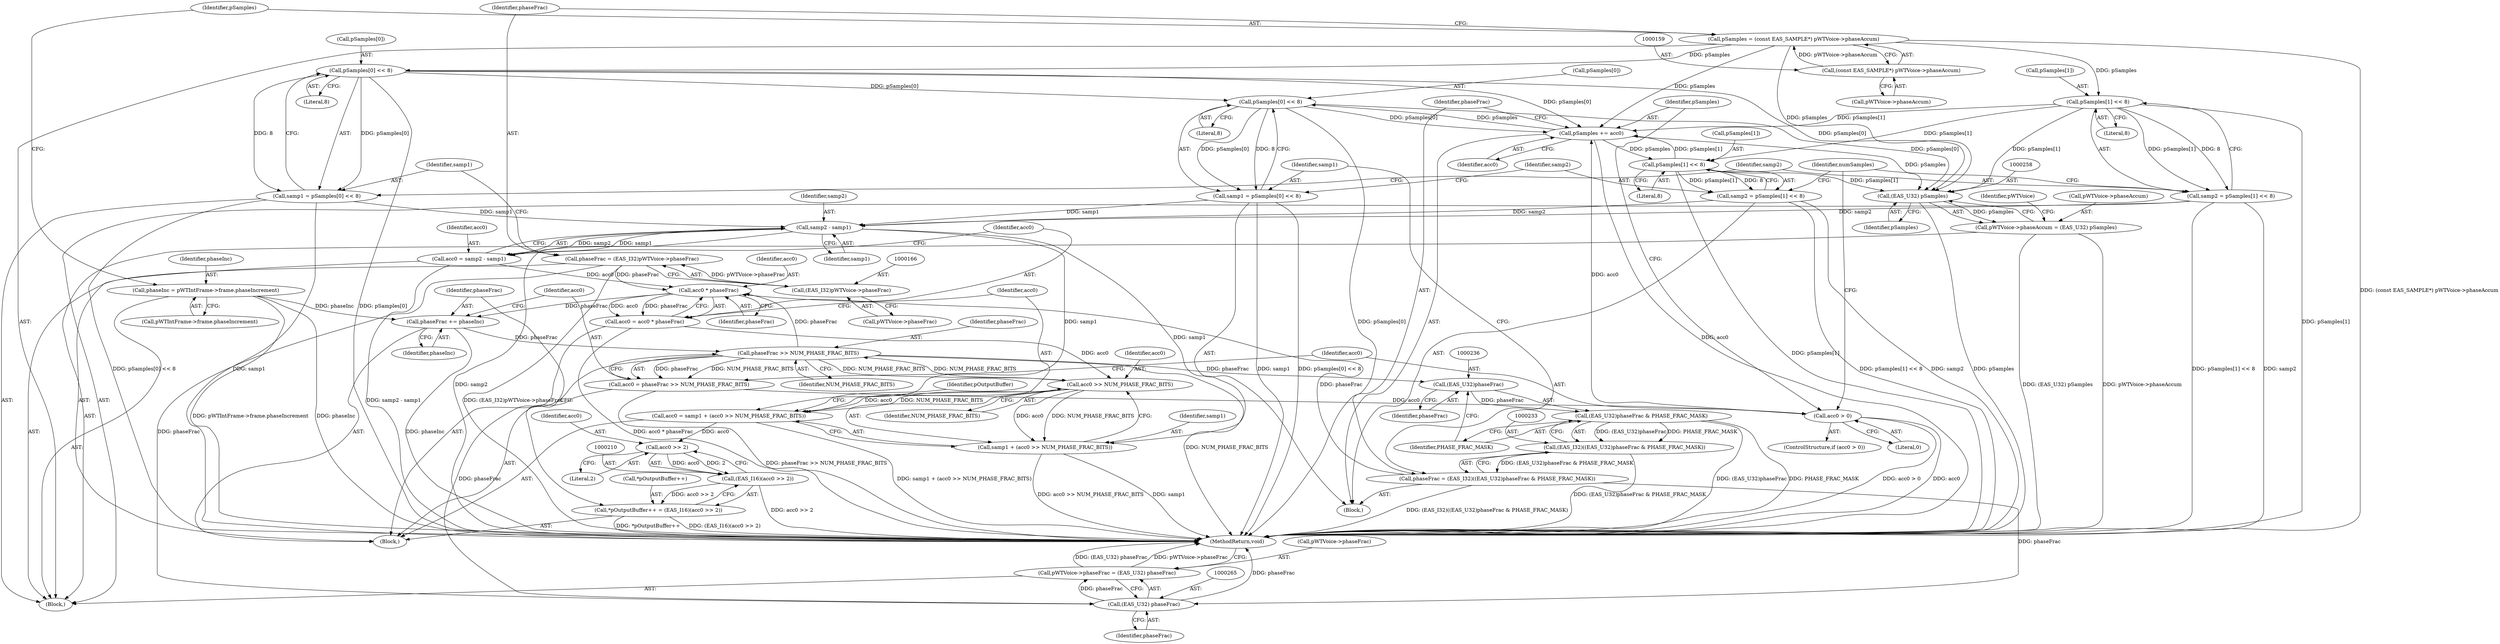 digraph "0_Android_24d7c408c52143bce7b49de82f3913fd8d1219cf_1@array" {
"1000241" [label="(Call,pSamples[0] << 8)"];
"1000227" [label="(Call,pSamples += acc0)"];
"1000223" [label="(Call,acc0 > 0)"];
"1000217" [label="(Call,acc0 = phaseFrac >> NUM_PHASE_FRAC_BITS)"];
"1000219" [label="(Call,phaseFrac >> NUM_PHASE_FRAC_BITS)"];
"1000214" [label="(Call,phaseFrac += phaseInc)"];
"1000149" [label="(Call,phaseInc = pWTIntFrame->frame.phaseIncrement)"];
"1000195" [label="(Call,acc0 * phaseFrac)"];
"1000188" [label="(Call,acc0 = samp2 - samp1)"];
"1000190" [label="(Call,samp2 - samp1)"];
"1000177" [label="(Call,samp2 = pSamples[1] << 8)"];
"1000179" [label="(Call,pSamples[1] << 8)"];
"1000156" [label="(Call,pSamples = (const EAS_SAMPLE*) pWTVoice->phaseAccum)"];
"1000158" [label="(Call,(const EAS_SAMPLE*) pWTVoice->phaseAccum)"];
"1000246" [label="(Call,samp2 = pSamples[1] << 8)"];
"1000248" [label="(Call,pSamples[1] << 8)"];
"1000239" [label="(Call,samp1 = pSamples[0] << 8)"];
"1000241" [label="(Call,pSamples[0] << 8)"];
"1000172" [label="(Call,pSamples[0] << 8)"];
"1000170" [label="(Call,samp1 = pSamples[0] << 8)"];
"1000163" [label="(Call,phaseFrac = (EAS_I32)pWTVoice->phaseFrac)"];
"1000165" [label="(Call,(EAS_I32)pWTVoice->phaseFrac)"];
"1000230" [label="(Call,phaseFrac = (EAS_I32)((EAS_U32)phaseFrac & PHASE_FRAC_MASK))"];
"1000232" [label="(Call,(EAS_I32)((EAS_U32)phaseFrac & PHASE_FRAC_MASK))"];
"1000234" [label="(Call,(EAS_U32)phaseFrac & PHASE_FRAC_MASK)"];
"1000235" [label="(Call,(EAS_U32)phaseFrac)"];
"1000202" [label="(Call,acc0 >> NUM_PHASE_FRAC_BITS)"];
"1000193" [label="(Call,acc0 = acc0 * phaseFrac)"];
"1000198" [label="(Call,acc0 = samp1 + (acc0 >> NUM_PHASE_FRAC_BITS))"];
"1000211" [label="(Call,acc0 >> 2)"];
"1000209" [label="(Call,(EAS_I16)(acc0 >> 2))"];
"1000205" [label="(Call,*pOutputBuffer++ = (EAS_I16)(acc0 >> 2))"];
"1000200" [label="(Call,samp1 + (acc0 >> NUM_PHASE_FRAC_BITS))"];
"1000264" [label="(Call,(EAS_U32) phaseFrac)"];
"1000260" [label="(Call,pWTVoice->phaseFrac = (EAS_U32) phaseFrac)"];
"1000257" [label="(Call,(EAS_U32) pSamples)"];
"1000253" [label="(Call,pWTVoice->phaseAccum = (EAS_U32) pSamples)"];
"1000227" [label="(Call,pSamples += acc0)"];
"1000224" [label="(Identifier,acc0)"];
"1000204" [label="(Identifier,NUM_PHASE_FRAC_BITS)"];
"1000177" [label="(Call,samp2 = pSamples[1] << 8)"];
"1000241" [label="(Call,pSamples[0] << 8)"];
"1000226" [label="(Block,)"];
"1000252" [label="(Literal,8)"];
"1000203" [label="(Identifier,acc0)"];
"1000264" [label="(Call,(EAS_U32) phaseFrac)"];
"1000257" [label="(Call,(EAS_U32) pSamples)"];
"1000187" [label="(Block,)"];
"1000183" [label="(Literal,8)"];
"1000201" [label="(Identifier,samp1)"];
"1000213" [label="(Literal,2)"];
"1000260" [label="(Call,pWTVoice->phaseFrac = (EAS_U32) phaseFrac)"];
"1000180" [label="(Call,pSamples[1])"];
"1000225" [label="(Literal,0)"];
"1000188" [label="(Call,acc0 = samp2 - samp1)"];
"1000172" [label="(Call,pSamples[0] << 8)"];
"1000246" [label="(Call,samp2 = pSamples[1] << 8)"];
"1000179" [label="(Call,pSamples[1] << 8)"];
"1000222" [label="(ControlStructure,if (acc0 > 0))"];
"1000199" [label="(Identifier,acc0)"];
"1000165" [label="(Call,(EAS_I32)pWTVoice->phaseFrac)"];
"1000209" [label="(Call,(EAS_I16)(acc0 >> 2))"];
"1000173" [label="(Call,pSamples[0])"];
"1000194" [label="(Identifier,acc0)"];
"1000253" [label="(Call,pWTVoice->phaseAccum = (EAS_U32) pSamples)"];
"1000212" [label="(Identifier,acc0)"];
"1000119" [label="(Block,)"];
"1000230" [label="(Call,phaseFrac = (EAS_I32)((EAS_U32)phaseFrac & PHASE_FRAC_MASK))"];
"1000191" [label="(Identifier,samp2)"];
"1000198" [label="(Call,acc0 = samp1 + (acc0 >> NUM_PHASE_FRAC_BITS))"];
"1000261" [label="(Call,pWTVoice->phaseFrac)"];
"1000217" [label="(Call,acc0 = phaseFrac >> NUM_PHASE_FRAC_BITS)"];
"1000157" [label="(Identifier,pSamples)"];
"1000229" [label="(Identifier,acc0)"];
"1000259" [label="(Identifier,pSamples)"];
"1000189" [label="(Identifier,acc0)"];
"1000235" [label="(Call,(EAS_U32)phaseFrac)"];
"1000245" [label="(Literal,8)"];
"1000242" [label="(Call,pSamples[0])"];
"1000228" [label="(Identifier,pSamples)"];
"1000232" [label="(Call,(EAS_I32)((EAS_U32)phaseFrac & PHASE_FRAC_MASK))"];
"1000216" [label="(Identifier,phaseInc)"];
"1000151" [label="(Call,pWTIntFrame->frame.phaseIncrement)"];
"1000190" [label="(Call,samp2 - samp1)"];
"1000267" [label="(MethodReturn,void)"];
"1000254" [label="(Call,pWTVoice->phaseAccum)"];
"1000200" [label="(Call,samp1 + (acc0 >> NUM_PHASE_FRAC_BITS))"];
"1000186" [label="(Identifier,numSamples)"];
"1000195" [label="(Call,acc0 * phaseFrac)"];
"1000266" [label="(Identifier,phaseFrac)"];
"1000211" [label="(Call,acc0 >> 2)"];
"1000240" [label="(Identifier,samp1)"];
"1000234" [label="(Call,(EAS_U32)phaseFrac & PHASE_FRAC_MASK)"];
"1000197" [label="(Identifier,phaseFrac)"];
"1000248" [label="(Call,pSamples[1] << 8)"];
"1000176" [label="(Literal,8)"];
"1000170" [label="(Call,samp1 = pSamples[0] << 8)"];
"1000158" [label="(Call,(const EAS_SAMPLE*) pWTVoice->phaseAccum)"];
"1000196" [label="(Identifier,acc0)"];
"1000149" [label="(Call,phaseInc = pWTIntFrame->frame.phaseIncrement)"];
"1000163" [label="(Call,phaseFrac = (EAS_I32)pWTVoice->phaseFrac)"];
"1000238" [label="(Identifier,PHASE_FRAC_MASK)"];
"1000223" [label="(Call,acc0 > 0)"];
"1000193" [label="(Call,acc0 = acc0 * phaseFrac)"];
"1000262" [label="(Identifier,pWTVoice)"];
"1000192" [label="(Identifier,samp1)"];
"1000239" [label="(Call,samp1 = pSamples[0] << 8)"];
"1000156" [label="(Call,pSamples = (const EAS_SAMPLE*) pWTVoice->phaseAccum)"];
"1000220" [label="(Identifier,phaseFrac)"];
"1000150" [label="(Identifier,phaseInc)"];
"1000218" [label="(Identifier,acc0)"];
"1000247" [label="(Identifier,samp2)"];
"1000164" [label="(Identifier,phaseFrac)"];
"1000219" [label="(Call,phaseFrac >> NUM_PHASE_FRAC_BITS)"];
"1000171" [label="(Identifier,samp1)"];
"1000214" [label="(Call,phaseFrac += phaseInc)"];
"1000178" [label="(Identifier,samp2)"];
"1000205" [label="(Call,*pOutputBuffer++ = (EAS_I16)(acc0 >> 2))"];
"1000249" [label="(Call,pSamples[1])"];
"1000231" [label="(Identifier,phaseFrac)"];
"1000221" [label="(Identifier,NUM_PHASE_FRAC_BITS)"];
"1000215" [label="(Identifier,phaseFrac)"];
"1000237" [label="(Identifier,phaseFrac)"];
"1000206" [label="(Call,*pOutputBuffer++)"];
"1000208" [label="(Identifier,pOutputBuffer)"];
"1000160" [label="(Call,pWTVoice->phaseAccum)"];
"1000202" [label="(Call,acc0 >> NUM_PHASE_FRAC_BITS)"];
"1000167" [label="(Call,pWTVoice->phaseFrac)"];
"1000241" -> "1000239"  [label="AST: "];
"1000241" -> "1000245"  [label="CFG: "];
"1000242" -> "1000241"  [label="AST: "];
"1000245" -> "1000241"  [label="AST: "];
"1000239" -> "1000241"  [label="CFG: "];
"1000241" -> "1000267"  [label="DDG: pSamples[0]"];
"1000241" -> "1000227"  [label="DDG: pSamples[0]"];
"1000241" -> "1000239"  [label="DDG: pSamples[0]"];
"1000241" -> "1000239"  [label="DDG: 8"];
"1000227" -> "1000241"  [label="DDG: pSamples"];
"1000172" -> "1000241"  [label="DDG: pSamples[0]"];
"1000241" -> "1000257"  [label="DDG: pSamples[0]"];
"1000227" -> "1000226"  [label="AST: "];
"1000227" -> "1000229"  [label="CFG: "];
"1000228" -> "1000227"  [label="AST: "];
"1000229" -> "1000227"  [label="AST: "];
"1000231" -> "1000227"  [label="CFG: "];
"1000227" -> "1000267"  [label="DDG: acc0"];
"1000223" -> "1000227"  [label="DDG: acc0"];
"1000156" -> "1000227"  [label="DDG: pSamples"];
"1000179" -> "1000227"  [label="DDG: pSamples[1]"];
"1000172" -> "1000227"  [label="DDG: pSamples[0]"];
"1000248" -> "1000227"  [label="DDG: pSamples[1]"];
"1000227" -> "1000248"  [label="DDG: pSamples"];
"1000227" -> "1000257"  [label="DDG: pSamples"];
"1000223" -> "1000222"  [label="AST: "];
"1000223" -> "1000225"  [label="CFG: "];
"1000224" -> "1000223"  [label="AST: "];
"1000225" -> "1000223"  [label="AST: "];
"1000186" -> "1000223"  [label="CFG: "];
"1000228" -> "1000223"  [label="CFG: "];
"1000223" -> "1000267"  [label="DDG: acc0 > 0"];
"1000223" -> "1000267"  [label="DDG: acc0"];
"1000217" -> "1000223"  [label="DDG: acc0"];
"1000217" -> "1000187"  [label="AST: "];
"1000217" -> "1000219"  [label="CFG: "];
"1000218" -> "1000217"  [label="AST: "];
"1000219" -> "1000217"  [label="AST: "];
"1000224" -> "1000217"  [label="CFG: "];
"1000217" -> "1000267"  [label="DDG: phaseFrac >> NUM_PHASE_FRAC_BITS"];
"1000219" -> "1000217"  [label="DDG: phaseFrac"];
"1000219" -> "1000217"  [label="DDG: NUM_PHASE_FRAC_BITS"];
"1000219" -> "1000221"  [label="CFG: "];
"1000220" -> "1000219"  [label="AST: "];
"1000221" -> "1000219"  [label="AST: "];
"1000219" -> "1000267"  [label="DDG: NUM_PHASE_FRAC_BITS"];
"1000219" -> "1000195"  [label="DDG: phaseFrac"];
"1000219" -> "1000202"  [label="DDG: NUM_PHASE_FRAC_BITS"];
"1000214" -> "1000219"  [label="DDG: phaseFrac"];
"1000202" -> "1000219"  [label="DDG: NUM_PHASE_FRAC_BITS"];
"1000219" -> "1000235"  [label="DDG: phaseFrac"];
"1000219" -> "1000264"  [label="DDG: phaseFrac"];
"1000214" -> "1000187"  [label="AST: "];
"1000214" -> "1000216"  [label="CFG: "];
"1000215" -> "1000214"  [label="AST: "];
"1000216" -> "1000214"  [label="AST: "];
"1000218" -> "1000214"  [label="CFG: "];
"1000214" -> "1000267"  [label="DDG: phaseInc"];
"1000149" -> "1000214"  [label="DDG: phaseInc"];
"1000195" -> "1000214"  [label="DDG: phaseFrac"];
"1000149" -> "1000119"  [label="AST: "];
"1000149" -> "1000151"  [label="CFG: "];
"1000150" -> "1000149"  [label="AST: "];
"1000151" -> "1000149"  [label="AST: "];
"1000157" -> "1000149"  [label="CFG: "];
"1000149" -> "1000267"  [label="DDG: pWTIntFrame->frame.phaseIncrement"];
"1000149" -> "1000267"  [label="DDG: phaseInc"];
"1000195" -> "1000193"  [label="AST: "];
"1000195" -> "1000197"  [label="CFG: "];
"1000196" -> "1000195"  [label="AST: "];
"1000197" -> "1000195"  [label="AST: "];
"1000193" -> "1000195"  [label="CFG: "];
"1000195" -> "1000193"  [label="DDG: acc0"];
"1000195" -> "1000193"  [label="DDG: phaseFrac"];
"1000188" -> "1000195"  [label="DDG: acc0"];
"1000163" -> "1000195"  [label="DDG: phaseFrac"];
"1000230" -> "1000195"  [label="DDG: phaseFrac"];
"1000188" -> "1000187"  [label="AST: "];
"1000188" -> "1000190"  [label="CFG: "];
"1000189" -> "1000188"  [label="AST: "];
"1000190" -> "1000188"  [label="AST: "];
"1000194" -> "1000188"  [label="CFG: "];
"1000188" -> "1000267"  [label="DDG: samp2 - samp1"];
"1000190" -> "1000188"  [label="DDG: samp2"];
"1000190" -> "1000188"  [label="DDG: samp1"];
"1000190" -> "1000192"  [label="CFG: "];
"1000191" -> "1000190"  [label="AST: "];
"1000192" -> "1000190"  [label="AST: "];
"1000190" -> "1000267"  [label="DDG: samp2"];
"1000177" -> "1000190"  [label="DDG: samp2"];
"1000246" -> "1000190"  [label="DDG: samp2"];
"1000239" -> "1000190"  [label="DDG: samp1"];
"1000170" -> "1000190"  [label="DDG: samp1"];
"1000190" -> "1000198"  [label="DDG: samp1"];
"1000190" -> "1000200"  [label="DDG: samp1"];
"1000177" -> "1000119"  [label="AST: "];
"1000177" -> "1000179"  [label="CFG: "];
"1000178" -> "1000177"  [label="AST: "];
"1000179" -> "1000177"  [label="AST: "];
"1000186" -> "1000177"  [label="CFG: "];
"1000177" -> "1000267"  [label="DDG: pSamples[1] << 8"];
"1000177" -> "1000267"  [label="DDG: samp2"];
"1000179" -> "1000177"  [label="DDG: pSamples[1]"];
"1000179" -> "1000177"  [label="DDG: 8"];
"1000179" -> "1000183"  [label="CFG: "];
"1000180" -> "1000179"  [label="AST: "];
"1000183" -> "1000179"  [label="AST: "];
"1000179" -> "1000267"  [label="DDG: pSamples[1]"];
"1000156" -> "1000179"  [label="DDG: pSamples"];
"1000179" -> "1000248"  [label="DDG: pSamples[1]"];
"1000179" -> "1000257"  [label="DDG: pSamples[1]"];
"1000156" -> "1000119"  [label="AST: "];
"1000156" -> "1000158"  [label="CFG: "];
"1000157" -> "1000156"  [label="AST: "];
"1000158" -> "1000156"  [label="AST: "];
"1000164" -> "1000156"  [label="CFG: "];
"1000156" -> "1000267"  [label="DDG: (const EAS_SAMPLE*) pWTVoice->phaseAccum"];
"1000158" -> "1000156"  [label="DDG: pWTVoice->phaseAccum"];
"1000156" -> "1000172"  [label="DDG: pSamples"];
"1000156" -> "1000257"  [label="DDG: pSamples"];
"1000158" -> "1000160"  [label="CFG: "];
"1000159" -> "1000158"  [label="AST: "];
"1000160" -> "1000158"  [label="AST: "];
"1000246" -> "1000226"  [label="AST: "];
"1000246" -> "1000248"  [label="CFG: "];
"1000247" -> "1000246"  [label="AST: "];
"1000248" -> "1000246"  [label="AST: "];
"1000186" -> "1000246"  [label="CFG: "];
"1000246" -> "1000267"  [label="DDG: pSamples[1] << 8"];
"1000246" -> "1000267"  [label="DDG: samp2"];
"1000248" -> "1000246"  [label="DDG: pSamples[1]"];
"1000248" -> "1000246"  [label="DDG: 8"];
"1000248" -> "1000252"  [label="CFG: "];
"1000249" -> "1000248"  [label="AST: "];
"1000252" -> "1000248"  [label="AST: "];
"1000248" -> "1000267"  [label="DDG: pSamples[1]"];
"1000248" -> "1000257"  [label="DDG: pSamples[1]"];
"1000239" -> "1000226"  [label="AST: "];
"1000240" -> "1000239"  [label="AST: "];
"1000247" -> "1000239"  [label="CFG: "];
"1000239" -> "1000267"  [label="DDG: samp1"];
"1000239" -> "1000267"  [label="DDG: pSamples[0] << 8"];
"1000172" -> "1000170"  [label="AST: "];
"1000172" -> "1000176"  [label="CFG: "];
"1000173" -> "1000172"  [label="AST: "];
"1000176" -> "1000172"  [label="AST: "];
"1000170" -> "1000172"  [label="CFG: "];
"1000172" -> "1000267"  [label="DDG: pSamples[0]"];
"1000172" -> "1000170"  [label="DDG: pSamples[0]"];
"1000172" -> "1000170"  [label="DDG: 8"];
"1000172" -> "1000257"  [label="DDG: pSamples[0]"];
"1000170" -> "1000119"  [label="AST: "];
"1000171" -> "1000170"  [label="AST: "];
"1000178" -> "1000170"  [label="CFG: "];
"1000170" -> "1000267"  [label="DDG: pSamples[0] << 8"];
"1000170" -> "1000267"  [label="DDG: samp1"];
"1000163" -> "1000119"  [label="AST: "];
"1000163" -> "1000165"  [label="CFG: "];
"1000164" -> "1000163"  [label="AST: "];
"1000165" -> "1000163"  [label="AST: "];
"1000171" -> "1000163"  [label="CFG: "];
"1000163" -> "1000267"  [label="DDG: (EAS_I32)pWTVoice->phaseFrac"];
"1000165" -> "1000163"  [label="DDG: pWTVoice->phaseFrac"];
"1000163" -> "1000264"  [label="DDG: phaseFrac"];
"1000165" -> "1000167"  [label="CFG: "];
"1000166" -> "1000165"  [label="AST: "];
"1000167" -> "1000165"  [label="AST: "];
"1000230" -> "1000226"  [label="AST: "];
"1000230" -> "1000232"  [label="CFG: "];
"1000231" -> "1000230"  [label="AST: "];
"1000232" -> "1000230"  [label="AST: "];
"1000240" -> "1000230"  [label="CFG: "];
"1000230" -> "1000267"  [label="DDG: (EAS_I32)((EAS_U32)phaseFrac & PHASE_FRAC_MASK)"];
"1000232" -> "1000230"  [label="DDG: (EAS_U32)phaseFrac & PHASE_FRAC_MASK"];
"1000230" -> "1000264"  [label="DDG: phaseFrac"];
"1000232" -> "1000234"  [label="CFG: "];
"1000233" -> "1000232"  [label="AST: "];
"1000234" -> "1000232"  [label="AST: "];
"1000232" -> "1000267"  [label="DDG: (EAS_U32)phaseFrac & PHASE_FRAC_MASK"];
"1000234" -> "1000232"  [label="DDG: (EAS_U32)phaseFrac"];
"1000234" -> "1000232"  [label="DDG: PHASE_FRAC_MASK"];
"1000234" -> "1000238"  [label="CFG: "];
"1000235" -> "1000234"  [label="AST: "];
"1000238" -> "1000234"  [label="AST: "];
"1000234" -> "1000267"  [label="DDG: (EAS_U32)phaseFrac"];
"1000234" -> "1000267"  [label="DDG: PHASE_FRAC_MASK"];
"1000235" -> "1000234"  [label="DDG: phaseFrac"];
"1000235" -> "1000237"  [label="CFG: "];
"1000236" -> "1000235"  [label="AST: "];
"1000237" -> "1000235"  [label="AST: "];
"1000238" -> "1000235"  [label="CFG: "];
"1000202" -> "1000200"  [label="AST: "];
"1000202" -> "1000204"  [label="CFG: "];
"1000203" -> "1000202"  [label="AST: "];
"1000204" -> "1000202"  [label="AST: "];
"1000200" -> "1000202"  [label="CFG: "];
"1000202" -> "1000198"  [label="DDG: acc0"];
"1000202" -> "1000198"  [label="DDG: NUM_PHASE_FRAC_BITS"];
"1000202" -> "1000200"  [label="DDG: acc0"];
"1000202" -> "1000200"  [label="DDG: NUM_PHASE_FRAC_BITS"];
"1000193" -> "1000202"  [label="DDG: acc0"];
"1000193" -> "1000187"  [label="AST: "];
"1000194" -> "1000193"  [label="AST: "];
"1000199" -> "1000193"  [label="CFG: "];
"1000193" -> "1000267"  [label="DDG: acc0 * phaseFrac"];
"1000198" -> "1000187"  [label="AST: "];
"1000198" -> "1000200"  [label="CFG: "];
"1000199" -> "1000198"  [label="AST: "];
"1000200" -> "1000198"  [label="AST: "];
"1000208" -> "1000198"  [label="CFG: "];
"1000198" -> "1000267"  [label="DDG: samp1 + (acc0 >> NUM_PHASE_FRAC_BITS)"];
"1000198" -> "1000211"  [label="DDG: acc0"];
"1000211" -> "1000209"  [label="AST: "];
"1000211" -> "1000213"  [label="CFG: "];
"1000212" -> "1000211"  [label="AST: "];
"1000213" -> "1000211"  [label="AST: "];
"1000209" -> "1000211"  [label="CFG: "];
"1000211" -> "1000209"  [label="DDG: acc0"];
"1000211" -> "1000209"  [label="DDG: 2"];
"1000209" -> "1000205"  [label="AST: "];
"1000210" -> "1000209"  [label="AST: "];
"1000205" -> "1000209"  [label="CFG: "];
"1000209" -> "1000267"  [label="DDG: acc0 >> 2"];
"1000209" -> "1000205"  [label="DDG: acc0 >> 2"];
"1000205" -> "1000187"  [label="AST: "];
"1000206" -> "1000205"  [label="AST: "];
"1000215" -> "1000205"  [label="CFG: "];
"1000205" -> "1000267"  [label="DDG: *pOutputBuffer++"];
"1000205" -> "1000267"  [label="DDG: (EAS_I16)(acc0 >> 2)"];
"1000201" -> "1000200"  [label="AST: "];
"1000200" -> "1000267"  [label="DDG: samp1"];
"1000200" -> "1000267"  [label="DDG: acc0 >> NUM_PHASE_FRAC_BITS"];
"1000264" -> "1000260"  [label="AST: "];
"1000264" -> "1000266"  [label="CFG: "];
"1000265" -> "1000264"  [label="AST: "];
"1000266" -> "1000264"  [label="AST: "];
"1000260" -> "1000264"  [label="CFG: "];
"1000264" -> "1000267"  [label="DDG: phaseFrac"];
"1000264" -> "1000260"  [label="DDG: phaseFrac"];
"1000260" -> "1000119"  [label="AST: "];
"1000261" -> "1000260"  [label="AST: "];
"1000267" -> "1000260"  [label="CFG: "];
"1000260" -> "1000267"  [label="DDG: (EAS_U32) phaseFrac"];
"1000260" -> "1000267"  [label="DDG: pWTVoice->phaseFrac"];
"1000257" -> "1000253"  [label="AST: "];
"1000257" -> "1000259"  [label="CFG: "];
"1000258" -> "1000257"  [label="AST: "];
"1000259" -> "1000257"  [label="AST: "];
"1000253" -> "1000257"  [label="CFG: "];
"1000257" -> "1000267"  [label="DDG: pSamples"];
"1000257" -> "1000253"  [label="DDG: pSamples"];
"1000253" -> "1000119"  [label="AST: "];
"1000254" -> "1000253"  [label="AST: "];
"1000262" -> "1000253"  [label="CFG: "];
"1000253" -> "1000267"  [label="DDG: pWTVoice->phaseAccum"];
"1000253" -> "1000267"  [label="DDG: (EAS_U32) pSamples"];
}
